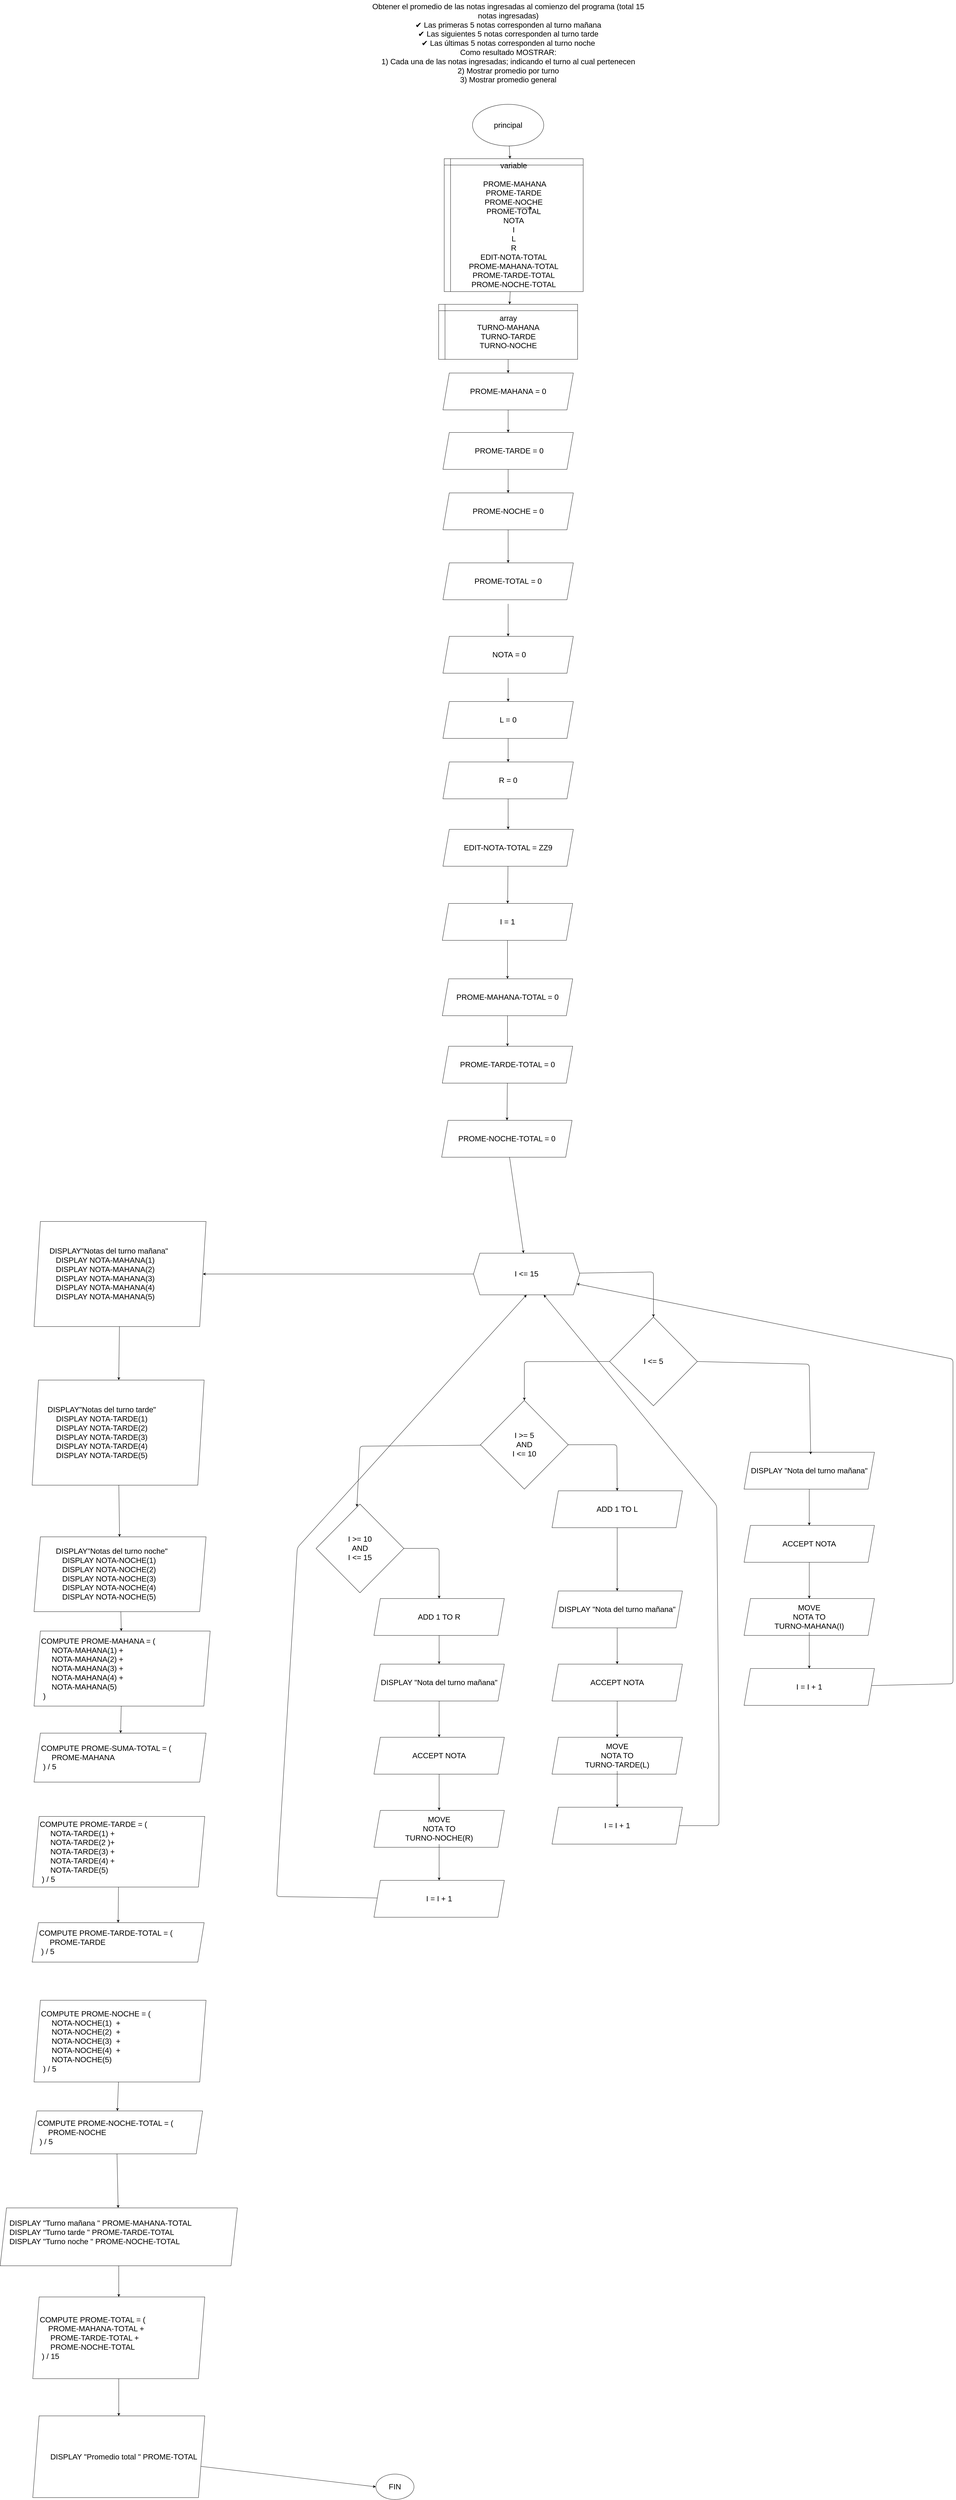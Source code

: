 <mxfile>
    <diagram id="PVPJdrrKTaS7TYn7uk7D" name="Page-1">
        <mxGraphModel dx="4511" dy="1877" grid="0" gridSize="10" guides="1" tooltips="1" connect="1" arrows="1" fold="1" page="0" pageScale="1" pageWidth="827" pageHeight="1169" math="0" shadow="0">
            <root>
                <mxCell id="0"/>
                <mxCell id="1" parent="0"/>
                <object label="&lt;div&gt;&lt;font style=&quot;font-size: 24px;&quot;&gt;Obtener el promedio de las notas ingresadas al comienzo del programa (total 15&lt;/font&gt;&lt;/div&gt;&lt;div&gt;&lt;font style=&quot;font-size: 24px;&quot;&gt;notas ingresadas)&lt;/font&gt;&lt;/div&gt;&lt;div&gt;&lt;font style=&quot;font-size: 24px;&quot;&gt;✔ Las primeras 5 notas corresponden al turno mañana&lt;/font&gt;&lt;/div&gt;&lt;div&gt;&lt;font style=&quot;font-size: 24px;&quot;&gt;✔ Las siguientes 5 notas corresponden al turno tarde&lt;/font&gt;&lt;/div&gt;&lt;div&gt;&lt;font style=&quot;font-size: 24px;&quot;&gt;✔ Las últimas 5 notas corresponden al turno noche&lt;/font&gt;&lt;/div&gt;&lt;div&gt;&lt;font style=&quot;font-size: 24px;&quot;&gt;Como resultado MOSTRAR:&lt;/font&gt;&lt;/div&gt;&lt;div&gt;&lt;font style=&quot;font-size: 24px;&quot;&gt;1) Cada una de las notas ingresadas; indicando el turno al cual pertenecen&lt;/font&gt;&lt;/div&gt;&lt;div&gt;&lt;font style=&quot;font-size: 24px;&quot;&gt;2) Mostrar promedio por turno&lt;/font&gt;&lt;/div&gt;&lt;div&gt;&lt;font style=&quot;font-size: 24px;&quot;&gt;3) Mostrar promedio general&lt;/font&gt;&lt;/div&gt;" id="73">
                    <mxCell style="text;html=1;font-size=50px;align=center;verticalAlign=middle;resizable=0;autosize=1;strokeColor=none;fillColor=none;" vertex="1" parent="1">
                        <mxGeometry x="-485" y="-412" width="926" height="271" as="geometry"/>
                    </mxCell>
                </object>
                <mxCell id="77" style="edgeStyle=none;html=1;fontSize=24;" edge="1" parent="1" source="74" target="76">
                    <mxGeometry relative="1" as="geometry"/>
                </mxCell>
                <mxCell id="74" value="principal" style="ellipse;whiteSpace=wrap;html=1;fontSize=24;" vertex="1" parent="1">
                    <mxGeometry x="-134" y="-84" width="224" height="131" as="geometry"/>
                </mxCell>
                <mxCell id="79" style="edgeStyle=none;html=1;fontSize=24;" edge="1" parent="1" source="76" target="78">
                    <mxGeometry relative="1" as="geometry"/>
                </mxCell>
                <mxCell id="76" value="variable&lt;br&gt;&lt;br&gt;&amp;nbsp;PROME-MAHANA&lt;br&gt;PROME-TARDE&lt;br&gt;PROME-NOCHE&lt;br&gt;PROME-TOTAL&lt;br&gt;NOTA&lt;br&gt;I&lt;br&gt;L&lt;br&gt;R&lt;br&gt;EDIT-NOTA-TOTAL&lt;br&gt;PROME-MAHANA-TOTAL&lt;br&gt;PROME-TARDE-TOTAL&lt;br&gt;PROME-NOCHE-TOTAL" style="shape=internalStorage;whiteSpace=wrap;html=1;backgroundOutline=1;fontSize=24;" vertex="1" parent="1">
                    <mxGeometry x="-223" y="87" width="437" height="418" as="geometry"/>
                </mxCell>
                <mxCell id="81" style="edgeStyle=none;html=1;fontSize=24;" edge="1" parent="1" source="78" target="80">
                    <mxGeometry relative="1" as="geometry"/>
                </mxCell>
                <mxCell id="78" value="array &lt;br&gt;TURNO-MAHANA &lt;br&gt;TURNO-TARDE &lt;br&gt;TURNO-NOCHE" style="shape=internalStorage;whiteSpace=wrap;html=1;backgroundOutline=1;fontSize=24;" vertex="1" parent="1">
                    <mxGeometry x="-240.5" y="545" width="437" height="173" as="geometry"/>
                </mxCell>
                <mxCell id="83" style="edgeStyle=none;html=1;fontSize=24;" edge="1" parent="1" source="80" target="82">
                    <mxGeometry relative="1" as="geometry"/>
                </mxCell>
                <mxCell id="80" value="PROME-MAHANA&amp;nbsp;= 0" style="shape=parallelogram;perimeter=parallelogramPerimeter;whiteSpace=wrap;html=1;fixedSize=1;fontSize=24;" vertex="1" parent="1">
                    <mxGeometry x="-227" y="761" width="410" height="116" as="geometry"/>
                </mxCell>
                <mxCell id="82" value="&amp;nbsp;PROME-TARDE&amp;nbsp;= 0" style="shape=parallelogram;perimeter=parallelogramPerimeter;whiteSpace=wrap;html=1;fixedSize=1;fontSize=24;" vertex="1" parent="1">
                    <mxGeometry x="-227" y="948" width="410" height="116" as="geometry"/>
                </mxCell>
                <mxCell id="87" style="edgeStyle=none;html=1;fontSize=24;" edge="1" parent="1" target="89">
                    <mxGeometry relative="1" as="geometry">
                        <mxPoint x="-22" y="1064" as="sourcePoint"/>
                    </mxGeometry>
                </mxCell>
                <mxCell id="88" style="edgeStyle=none;html=1;fontSize=24;" edge="1" parent="1" source="89" target="90">
                    <mxGeometry relative="1" as="geometry"/>
                </mxCell>
                <mxCell id="89" value="PROME-NOCHE&amp;nbsp;= 0" style="shape=parallelogram;perimeter=parallelogramPerimeter;whiteSpace=wrap;html=1;fixedSize=1;fontSize=24;" vertex="1" parent="1">
                    <mxGeometry x="-227" y="1138" width="410" height="116" as="geometry"/>
                </mxCell>
                <mxCell id="90" value="PROME-TOTAL&amp;nbsp;= 0" style="shape=parallelogram;perimeter=parallelogramPerimeter;whiteSpace=wrap;html=1;fixedSize=1;fontSize=24;" vertex="1" parent="1">
                    <mxGeometry x="-227" y="1358" width="410" height="116" as="geometry"/>
                </mxCell>
                <mxCell id="91" style="edgeStyle=none;html=1;fontSize=24;" edge="1" parent="1" target="92">
                    <mxGeometry relative="1" as="geometry">
                        <mxPoint x="-22" y="1487" as="sourcePoint"/>
                    </mxGeometry>
                </mxCell>
                <mxCell id="92" value="&amp;nbsp;NOTA&amp;nbsp;= 0" style="shape=parallelogram;perimeter=parallelogramPerimeter;whiteSpace=wrap;html=1;fixedSize=1;fontSize=24;" vertex="1" parent="1">
                    <mxGeometry x="-227" y="1589" width="410" height="116" as="geometry"/>
                </mxCell>
                <mxCell id="93" style="edgeStyle=none;html=1;fontSize=24;" edge="1" parent="1" target="95">
                    <mxGeometry relative="1" as="geometry">
                        <mxPoint x="-22" y="1720" as="sourcePoint"/>
                    </mxGeometry>
                </mxCell>
                <mxCell id="95" value="L = 0" style="shape=parallelogram;perimeter=parallelogramPerimeter;whiteSpace=wrap;html=1;fixedSize=1;fontSize=24;" vertex="1" parent="1">
                    <mxGeometry x="-227" y="1794" width="410" height="116" as="geometry"/>
                </mxCell>
                <mxCell id="97" style="edgeStyle=none;html=1;fontSize=24;" edge="1" parent="1" target="98">
                    <mxGeometry relative="1" as="geometry">
                        <mxPoint x="-22" y="1910" as="sourcePoint"/>
                    </mxGeometry>
                </mxCell>
                <mxCell id="233" style="edgeStyle=none;shape=connector;rounded=1;html=1;labelBackgroundColor=default;strokeColor=default;fontFamily=Helvetica;fontSize=24;fontColor=default;endArrow=classic;" edge="1" parent="1" source="98" target="197">
                    <mxGeometry relative="1" as="geometry"/>
                </mxCell>
                <mxCell id="98" value="R = 0" style="shape=parallelogram;perimeter=parallelogramPerimeter;whiteSpace=wrap;html=1;fixedSize=1;fontSize=24;" vertex="1" parent="1">
                    <mxGeometry x="-227" y="1984" width="410" height="116" as="geometry"/>
                </mxCell>
                <mxCell id="142" style="edgeStyle=none;html=1;entryX=0.5;entryY=0;entryDx=0;entryDy=0;fontSize=24;" edge="1" parent="1" source="99" target="141">
                    <mxGeometry relative="1" as="geometry">
                        <Array as="points">
                            <mxPoint x="435" y="3587.75"/>
                        </Array>
                    </mxGeometry>
                </mxCell>
                <mxCell id="168" style="edgeStyle=none;shape=connector;rounded=1;html=1;entryX=1;entryY=0.5;entryDx=0;entryDy=0;labelBackgroundColor=default;strokeColor=default;fontFamily=Helvetica;fontSize=24;fontColor=default;endArrow=classic;" edge="1" parent="1" source="99" target="167">
                    <mxGeometry relative="1" as="geometry"/>
                </mxCell>
                <mxCell id="99" value="I &amp;lt;= 15" style="shape=hexagon;perimeter=hexagonPerimeter2;whiteSpace=wrap;html=1;fixedSize=1;fontSize=24;" vertex="1" parent="1">
                    <mxGeometry x="-131" y="3528.75" width="334" height="131" as="geometry"/>
                </mxCell>
                <mxCell id="106" style="edgeStyle=none;html=1;fontSize=24;" edge="1" parent="1" source="103" target="105">
                    <mxGeometry relative="1" as="geometry"/>
                </mxCell>
                <mxCell id="103" value="DISPLAY &quot;Nota del turno mañana&quot;" style="shape=parallelogram;perimeter=parallelogramPerimeter;whiteSpace=wrap;html=1;fixedSize=1;fontSize=24;" vertex="1" parent="1">
                    <mxGeometry x="720" y="4154.75" width="410" height="116" as="geometry"/>
                </mxCell>
                <mxCell id="108" style="edgeStyle=none;html=1;fontSize=24;" edge="1" parent="1" source="105" target="107">
                    <mxGeometry relative="1" as="geometry"/>
                </mxCell>
                <mxCell id="105" value="ACCEPT NOTA" style="shape=parallelogram;perimeter=parallelogramPerimeter;whiteSpace=wrap;html=1;fixedSize=1;fontSize=24;" vertex="1" parent="1">
                    <mxGeometry x="720" y="4384.75" width="410" height="116" as="geometry"/>
                </mxCell>
                <mxCell id="107" value="MOVE &lt;br&gt;NOTA TO &lt;br&gt;TURNO-MAHANA(I)" style="shape=parallelogram;perimeter=parallelogramPerimeter;whiteSpace=wrap;html=1;fixedSize=1;fontSize=24;" vertex="1" parent="1">
                    <mxGeometry x="720" y="4614.75" width="410" height="116" as="geometry"/>
                </mxCell>
                <mxCell id="115" style="edgeStyle=none;html=1;fontSize=24;" edge="1" parent="1" target="117">
                    <mxGeometry relative="1" as="geometry">
                        <mxPoint x="925" y="4720.75" as="sourcePoint"/>
                    </mxGeometry>
                </mxCell>
                <mxCell id="156" style="edgeStyle=none;shape=connector;rounded=1;html=1;entryX=1;entryY=0.75;entryDx=0;entryDy=0;labelBackgroundColor=default;strokeColor=default;fontFamily=Helvetica;fontSize=24;fontColor=default;endArrow=classic;" edge="1" parent="1" source="117" target="99">
                    <mxGeometry relative="1" as="geometry">
                        <Array as="points">
                            <mxPoint x="1377" y="4882.75"/>
                            <mxPoint x="1377" y="3861.75"/>
                        </Array>
                    </mxGeometry>
                </mxCell>
                <mxCell id="117" value="I = I + 1" style="shape=parallelogram;perimeter=parallelogramPerimeter;whiteSpace=wrap;html=1;fixedSize=1;fontSize=24;" vertex="1" parent="1">
                    <mxGeometry x="720" y="4834.75" width="410" height="116" as="geometry"/>
                </mxCell>
                <mxCell id="143" style="edgeStyle=none;html=1;entryX=0.511;entryY=0.085;entryDx=0;entryDy=0;entryPerimeter=0;fontSize=24;" edge="1" parent="1">
                    <mxGeometry relative="1" as="geometry">
                        <mxPoint x="569.869" y="3869.415" as="sourcePoint"/>
                        <mxPoint x="929.51" y="4161.61" as="targetPoint"/>
                        <Array as="points">
                            <mxPoint x="925" y="3877.75"/>
                        </Array>
                    </mxGeometry>
                </mxCell>
                <mxCell id="145" style="edgeStyle=none;html=1;entryX=0.5;entryY=0;entryDx=0;entryDy=0;fontSize=24;" edge="1" parent="1" source="141" target="144">
                    <mxGeometry relative="1" as="geometry">
                        <Array as="points">
                            <mxPoint x="29" y="3869.75"/>
                        </Array>
                    </mxGeometry>
                </mxCell>
                <mxCell id="141" value="I &amp;lt;= 5" style="rhombus;whiteSpace=wrap;html=1;fontSize=24;" vertex="1" parent="1">
                    <mxGeometry x="297" y="3729.75" width="276" height="279" as="geometry"/>
                </mxCell>
                <mxCell id="147" style="edgeStyle=none;shape=connector;rounded=1;html=1;entryX=0.465;entryY=0.03;entryDx=0;entryDy=0;entryPerimeter=0;labelBackgroundColor=default;strokeColor=default;fontFamily=Helvetica;fontSize=24;fontColor=default;endArrow=classic;" edge="1" parent="1" source="144" target="146">
                    <mxGeometry relative="1" as="geometry">
                        <Array as="points">
                            <mxPoint x="-488" y="4135.75"/>
                        </Array>
                    </mxGeometry>
                </mxCell>
                <mxCell id="200" style="edgeStyle=none;shape=connector;rounded=1;html=1;entryX=0.5;entryY=0;entryDx=0;entryDy=0;labelBackgroundColor=default;strokeColor=default;fontFamily=Helvetica;fontSize=24;fontColor=default;endArrow=classic;" edge="1" parent="1" source="144" target="199">
                    <mxGeometry relative="1" as="geometry">
                        <Array as="points">
                            <mxPoint x="320" y="4131"/>
                        </Array>
                    </mxGeometry>
                </mxCell>
                <mxCell id="144" value="I &amp;gt;= 5 &lt;br&gt;AND &lt;br&gt;I &amp;lt;= 10" style="rhombus;whiteSpace=wrap;html=1;fontSize=24;" vertex="1" parent="1">
                    <mxGeometry x="-109" y="3991.75" width="276" height="279" as="geometry"/>
                </mxCell>
                <mxCell id="204" style="edgeStyle=none;shape=connector;rounded=1;html=1;labelBackgroundColor=default;strokeColor=default;fontFamily=Helvetica;fontSize=24;fontColor=default;endArrow=classic;" edge="1" parent="1" source="146" target="202">
                    <mxGeometry relative="1" as="geometry">
                        <Array as="points">
                            <mxPoint x="-239" y="4457"/>
                        </Array>
                    </mxGeometry>
                </mxCell>
                <mxCell id="146" value="I &amp;gt;= 10&lt;br&gt;AND &lt;br&gt;I &amp;lt;= 15" style="rhombus;whiteSpace=wrap;html=1;fontSize=24;" vertex="1" parent="1">
                    <mxGeometry x="-626" y="4317.75" width="276" height="279" as="geometry"/>
                </mxCell>
                <mxCell id="148" style="edgeStyle=none;html=1;fontSize=24;" edge="1" parent="1" source="149" target="151">
                    <mxGeometry relative="1" as="geometry"/>
                </mxCell>
                <mxCell id="149" value="DISPLAY &quot;Nota del turno mañana&quot;" style="shape=parallelogram;perimeter=parallelogramPerimeter;whiteSpace=wrap;html=1;fixedSize=1;fontSize=24;" vertex="1" parent="1">
                    <mxGeometry x="116" y="4591" width="410" height="116" as="geometry"/>
                </mxCell>
                <mxCell id="150" style="edgeStyle=none;html=1;fontSize=24;" edge="1" parent="1" source="151" target="152">
                    <mxGeometry relative="1" as="geometry"/>
                </mxCell>
                <mxCell id="151" value="ACCEPT NOTA" style="shape=parallelogram;perimeter=parallelogramPerimeter;whiteSpace=wrap;html=1;fixedSize=1;fontSize=24;" vertex="1" parent="1">
                    <mxGeometry x="116" y="4821" width="410" height="116" as="geometry"/>
                </mxCell>
                <mxCell id="152" value="MOVE &lt;br&gt;NOTA TO &lt;br&gt;TURNO-TARDE(L)" style="shape=parallelogram;perimeter=parallelogramPerimeter;whiteSpace=wrap;html=1;fixedSize=1;fontSize=24;" vertex="1" parent="1">
                    <mxGeometry x="116" y="5051" width="410" height="116" as="geometry"/>
                </mxCell>
                <mxCell id="153" style="edgeStyle=none;html=1;fontSize=24;" edge="1" parent="1" target="154">
                    <mxGeometry relative="1" as="geometry">
                        <mxPoint x="321" y="5157" as="sourcePoint"/>
                    </mxGeometry>
                </mxCell>
                <mxCell id="157" style="edgeStyle=none;shape=connector;rounded=1;html=1;labelBackgroundColor=default;strokeColor=default;fontFamily=Helvetica;fontSize=24;fontColor=default;endArrow=classic;" edge="1" parent="1" source="154" target="99">
                    <mxGeometry relative="1" as="geometry">
                        <Array as="points">
                            <mxPoint x="641" y="5329"/>
                            <mxPoint x="641" y="5083.75"/>
                            <mxPoint x="634" y="4321.75"/>
                        </Array>
                    </mxGeometry>
                </mxCell>
                <mxCell id="154" value="I = I + 1" style="shape=parallelogram;perimeter=parallelogramPerimeter;whiteSpace=wrap;html=1;fixedSize=1;fontSize=24;" vertex="1" parent="1">
                    <mxGeometry x="116" y="5271" width="410" height="116" as="geometry"/>
                </mxCell>
                <mxCell id="158" style="edgeStyle=none;html=1;fontSize=24;" edge="1" parent="1" source="159" target="161">
                    <mxGeometry relative="1" as="geometry"/>
                </mxCell>
                <mxCell id="159" value="DISPLAY &quot;Nota del turno mañana&quot;" style="shape=parallelogram;perimeter=parallelogramPerimeter;whiteSpace=wrap;html=1;fixedSize=1;fontSize=24;" vertex="1" parent="1">
                    <mxGeometry x="-444" y="4821" width="410" height="116" as="geometry"/>
                </mxCell>
                <mxCell id="160" style="edgeStyle=none;html=1;fontSize=24;" edge="1" parent="1" source="161" target="162">
                    <mxGeometry relative="1" as="geometry"/>
                </mxCell>
                <mxCell id="161" value="ACCEPT NOTA" style="shape=parallelogram;perimeter=parallelogramPerimeter;whiteSpace=wrap;html=1;fixedSize=1;fontSize=24;" vertex="1" parent="1">
                    <mxGeometry x="-444" y="5051" width="410" height="116" as="geometry"/>
                </mxCell>
                <mxCell id="162" value="MOVE &lt;br&gt;NOTA TO &lt;br&gt;TURNO-NOCHE(R)" style="shape=parallelogram;perimeter=parallelogramPerimeter;whiteSpace=wrap;html=1;fixedSize=1;fontSize=24;" vertex="1" parent="1">
                    <mxGeometry x="-444" y="5281" width="410" height="116" as="geometry"/>
                </mxCell>
                <mxCell id="163" style="edgeStyle=none;html=1;fontSize=24;" edge="1" parent="1" target="164">
                    <mxGeometry relative="1" as="geometry">
                        <mxPoint x="-239" y="5387" as="sourcePoint"/>
                    </mxGeometry>
                </mxCell>
                <mxCell id="166" style="edgeStyle=none;shape=connector;rounded=1;html=1;entryX=0.5;entryY=1;entryDx=0;entryDy=0;labelBackgroundColor=default;strokeColor=default;fontFamily=Helvetica;fontSize=24;fontColor=default;endArrow=classic;" edge="1" parent="1" source="164" target="99">
                    <mxGeometry relative="1" as="geometry">
                        <Array as="points">
                            <mxPoint x="-750" y="5552"/>
                            <mxPoint x="-742" y="5395.75"/>
                            <mxPoint x="-685" y="4454.75"/>
                        </Array>
                    </mxGeometry>
                </mxCell>
                <mxCell id="164" value="I = I + 1" style="shape=parallelogram;perimeter=parallelogramPerimeter;whiteSpace=wrap;html=1;fixedSize=1;fontSize=24;" vertex="1" parent="1">
                    <mxGeometry x="-444" y="5501" width="410" height="116" as="geometry"/>
                </mxCell>
                <mxCell id="171" style="edgeStyle=none;shape=connector;rounded=1;html=1;labelBackgroundColor=default;strokeColor=default;fontFamily=Helvetica;fontSize=24;fontColor=default;endArrow=classic;" edge="1" parent="1" source="167" target="170">
                    <mxGeometry relative="1" as="geometry"/>
                </mxCell>
                <mxCell id="167" value="&lt;div style=&quot;&quot;&gt;&lt;span style=&quot;background-color: initial;&quot;&gt;&amp;nbsp; &amp;nbsp; &amp;nbsp; &amp;nbsp;DISPLAY&quot;Notas del turno mañana&quot;&lt;/span&gt;&lt;/div&gt;&lt;div style=&quot;&quot;&gt;&lt;span style=&quot;background-color: initial;&quot;&gt;&amp;nbsp; &amp;nbsp; &amp;nbsp; &amp;nbsp; &amp;nbsp; DISPLAY NOTA-MAHANA(1)&lt;/span&gt;&lt;/div&gt;&lt;div style=&quot;&quot;&gt;&lt;span style=&quot;background-color: initial;&quot;&gt;&amp;nbsp; &amp;nbsp; &amp;nbsp; &amp;nbsp; &amp;nbsp; DISPLAY NOTA-MAHANA(2)&lt;/span&gt;&lt;/div&gt;&lt;div style=&quot;&quot;&gt;&lt;span style=&quot;background-color: initial;&quot;&gt;&amp;nbsp; &amp;nbsp; &amp;nbsp; &amp;nbsp; &amp;nbsp; DISPLAY NOTA-MAHANA(3)&lt;/span&gt;&lt;/div&gt;&amp;nbsp; &amp;nbsp; &amp;nbsp; &amp;nbsp; &amp;nbsp; DISPLAY NOTA-MAHANA(4)&lt;br&gt;&amp;nbsp; &amp;nbsp; &amp;nbsp; &amp;nbsp; &amp;nbsp; DISPLAY NOTA-MAHANA(5)" style="shape=parallelogram;perimeter=parallelogramPerimeter;whiteSpace=wrap;html=1;fixedSize=1;fontSize=24;align=left;" vertex="1" parent="1">
                    <mxGeometry x="-1513" y="3429" width="541" height="330.5" as="geometry"/>
                </mxCell>
                <mxCell id="173" style="edgeStyle=none;shape=connector;rounded=1;html=1;labelBackgroundColor=default;strokeColor=default;fontFamily=Helvetica;fontSize=24;fontColor=default;endArrow=classic;" edge="1" parent="1" source="170" target="172">
                    <mxGeometry relative="1" as="geometry"/>
                </mxCell>
                <mxCell id="170" value="&lt;div style=&quot;&quot;&gt;&lt;span style=&quot;background-color: initial;&quot;&gt;&amp;nbsp; &amp;nbsp; &amp;nbsp; &amp;nbsp;DISPLAY&quot;Notas del turno tarde&quot;&lt;/span&gt;&lt;/div&gt;&lt;div style=&quot;&quot;&gt;&lt;span style=&quot;background-color: initial;&quot;&gt;&amp;nbsp; &amp;nbsp; &amp;nbsp; &amp;nbsp; &amp;nbsp; &amp;nbsp;DISPLAY NOTA-TARDE(1)&lt;/span&gt;&lt;/div&gt;&lt;div style=&quot;&quot;&gt;&lt;span style=&quot;background-color: initial;&quot;&gt;&amp;nbsp; &amp;nbsp; &amp;nbsp; &amp;nbsp; &amp;nbsp; &amp;nbsp;DISPLAY NOTA-TARDE(2)&lt;/span&gt;&lt;/div&gt;&lt;div style=&quot;&quot;&gt;&lt;span style=&quot;background-color: initial;&quot;&gt;&amp;nbsp; &amp;nbsp; &amp;nbsp; &amp;nbsp; &amp;nbsp; &amp;nbsp;DISPLAY NOTA-&lt;/span&gt;TARDE&lt;span style=&quot;background-color: initial;&quot;&gt;(3)&lt;/span&gt;&lt;/div&gt;&amp;nbsp; &amp;nbsp; &amp;nbsp; &amp;nbsp; &amp;nbsp; &amp;nbsp;DISPLAY NOTA-TARDE(4)&lt;br&gt;&amp;nbsp; &amp;nbsp; &amp;nbsp; &amp;nbsp; &amp;nbsp; &amp;nbsp;DISPLAY NOTA-TARDE(5)" style="shape=parallelogram;perimeter=parallelogramPerimeter;whiteSpace=wrap;html=1;fixedSize=1;fontSize=24;align=left;" vertex="1" parent="1">
                    <mxGeometry x="-1519" y="3927.75" width="541" height="330.5" as="geometry"/>
                </mxCell>
                <mxCell id="176" style="edgeStyle=none;shape=connector;rounded=1;html=1;labelBackgroundColor=default;strokeColor=default;fontFamily=Helvetica;fontSize=24;fontColor=default;endArrow=classic;" edge="1" parent="1" source="172" target="205">
                    <mxGeometry relative="1" as="geometry">
                        <mxPoint x="-1242.5" y="4887.75" as="targetPoint"/>
                    </mxGeometry>
                </mxCell>
                <mxCell id="172" value="&lt;div style=&quot;&quot;&gt;&lt;span style=&quot;background-color: initial;&quot;&gt;&amp;nbsp; &amp;nbsp; &amp;nbsp; &amp;nbsp; &amp;nbsp; DISPLAY&quot;Notas del turno noche&quot;&lt;/span&gt;&lt;/div&gt;&lt;div style=&quot;&quot;&gt;&lt;span style=&quot;background-color: initial;&quot;&gt;&amp;nbsp; &amp;nbsp; &amp;nbsp; &amp;nbsp; &amp;nbsp; &amp;nbsp; &amp;nbsp;DISPLAY NOTA-NOCHE(1)&lt;/span&gt;&lt;/div&gt;&lt;div style=&quot;&quot;&gt;&lt;span style=&quot;background-color: initial;&quot;&gt;&amp;nbsp; &amp;nbsp; &amp;nbsp; &amp;nbsp; &amp;nbsp; &amp;nbsp; &amp;nbsp;DISPLAY NOTA-&lt;/span&gt;NOCHE&lt;span style=&quot;background-color: initial;&quot;&gt;(2)&lt;/span&gt;&lt;/div&gt;&lt;div style=&quot;&quot;&gt;&lt;span style=&quot;background-color: initial;&quot;&gt;&amp;nbsp; &amp;nbsp; &amp;nbsp; &amp;nbsp; &amp;nbsp; &amp;nbsp; &amp;nbsp;DISPLAY NOTA-&lt;/span&gt;NOCHE&lt;span style=&quot;background-color: initial;&quot;&gt;(3)&lt;/span&gt;&lt;/div&gt;&amp;nbsp; &amp;nbsp; &amp;nbsp; &amp;nbsp; &amp;nbsp; &amp;nbsp; &amp;nbsp;DISPLAY NOTA-NOCHE(4)&lt;br&gt;&amp;nbsp; &amp;nbsp; &amp;nbsp; &amp;nbsp; &amp;nbsp; &amp;nbsp; &amp;nbsp;DISPLAY NOTA-NOCHE(5)" style="shape=parallelogram;perimeter=parallelogramPerimeter;whiteSpace=wrap;html=1;fixedSize=1;fontSize=24;align=left;" vertex="1" parent="1">
                    <mxGeometry x="-1513" y="4420.75" width="541" height="235.25" as="geometry"/>
                </mxCell>
                <mxCell id="196" value="" style="edgeStyle=none;shape=connector;rounded=1;html=1;labelBackgroundColor=default;strokeColor=default;fontFamily=Helvetica;fontSize=24;fontColor=default;endArrow=classic;" edge="1" parent="1">
                    <mxGeometry relative="1" as="geometry">
                        <mxPoint x="-27" y="241.5" as="sourcePoint"/>
                        <mxPoint x="53" y="241.5" as="targetPoint"/>
                    </mxGeometry>
                </mxCell>
                <mxCell id="232" style="edgeStyle=none;shape=connector;rounded=1;html=1;labelBackgroundColor=default;strokeColor=default;fontFamily=Helvetica;fontSize=24;fontColor=default;endArrow=classic;" edge="1" parent="1" source="197" target="218">
                    <mxGeometry relative="1" as="geometry"/>
                </mxCell>
                <mxCell id="197" value="EDIT-NOTA-TOTAL = ZZ9" style="shape=parallelogram;perimeter=parallelogramPerimeter;whiteSpace=wrap;html=1;fixedSize=1;fontSize=24;" vertex="1" parent="1">
                    <mxGeometry x="-227" y="2196" width="410" height="116" as="geometry"/>
                </mxCell>
                <mxCell id="201" style="edgeStyle=none;shape=connector;rounded=1;html=1;labelBackgroundColor=default;strokeColor=default;fontFamily=Helvetica;fontSize=24;fontColor=default;endArrow=classic;" edge="1" parent="1" source="199" target="149">
                    <mxGeometry relative="1" as="geometry"/>
                </mxCell>
                <mxCell id="199" value="ADD 1 TO L" style="shape=parallelogram;perimeter=parallelogramPerimeter;whiteSpace=wrap;html=1;fixedSize=1;fontSize=24;" vertex="1" parent="1">
                    <mxGeometry x="116" y="4276" width="410" height="116" as="geometry"/>
                </mxCell>
                <mxCell id="203" style="edgeStyle=none;shape=connector;rounded=1;html=1;labelBackgroundColor=default;strokeColor=default;fontFamily=Helvetica;fontSize=24;fontColor=default;endArrow=classic;" edge="1" parent="1" source="202" target="159">
                    <mxGeometry relative="1" as="geometry"/>
                </mxCell>
                <mxCell id="202" value="ADD 1 TO R" style="shape=parallelogram;perimeter=parallelogramPerimeter;whiteSpace=wrap;html=1;fixedSize=1;fontSize=24;" vertex="1" parent="1">
                    <mxGeometry x="-444" y="4614.75" width="410" height="116" as="geometry"/>
                </mxCell>
                <mxCell id="235" style="edgeStyle=none;shape=connector;rounded=1;html=1;labelBackgroundColor=default;strokeColor=default;fontFamily=Helvetica;fontSize=24;fontColor=default;endArrow=classic;" edge="1" parent="1" source="205" target="234">
                    <mxGeometry relative="1" as="geometry"/>
                </mxCell>
                <mxCell id="205" value="&amp;nbsp; &amp;nbsp;COMPUTE PROME-MAHANA = (&lt;br&gt;&amp;nbsp; &amp;nbsp; &amp;nbsp; &amp;nbsp; NOTA-MAHANA(1) +&lt;br&gt;&amp;nbsp; &amp;nbsp; &amp;nbsp; &amp;nbsp; NOTA-MAHANA(2) +&lt;br&gt;&amp;nbsp; &amp;nbsp; &amp;nbsp; &amp;nbsp; NOTA-MAHANA(3) +&lt;br&gt;&lt;span style=&quot;&quot;&gt;&#9;&lt;/span&gt;&lt;span style=&quot;white-space: pre;&quot;&gt;&#9;&lt;/span&gt;NOTA-MAHANA(4) +&lt;br&gt;&lt;span style=&quot;white-space: pre;&quot;&gt;&#9;&lt;/span&gt;NOTA-MAHANA(5)&lt;br&gt;&amp;nbsp; &amp;nbsp; )&lt;div style=&quot;&quot;&gt;&lt;/div&gt;" style="shape=parallelogram;perimeter=parallelogramPerimeter;whiteSpace=wrap;html=1;fixedSize=1;fontSize=24;align=left;" vertex="1" parent="1">
                    <mxGeometry x="-1513" y="4717" width="554" height="236" as="geometry"/>
                </mxCell>
                <mxCell id="240" style="edgeStyle=none;shape=connector;rounded=1;html=1;entryX=0.5;entryY=0;entryDx=0;entryDy=0;labelBackgroundColor=default;strokeColor=default;fontFamily=Helvetica;fontSize=24;fontColor=default;endArrow=classic;" edge="1" parent="1" source="207" target="239">
                    <mxGeometry relative="1" as="geometry"/>
                </mxCell>
                <mxCell id="207" value="&amp;nbsp; &amp;nbsp;COMPUTE PROME-TARDE = (&lt;br&gt;&amp;nbsp; &amp;nbsp; &amp;nbsp; &amp;nbsp; NOTA-TARDE(1) +&lt;br&gt;&amp;nbsp; &amp;nbsp; &amp;nbsp; &amp;nbsp; NOTA-TARDE(2 )+&amp;nbsp;&lt;br&gt;&amp;nbsp; &amp;nbsp; &amp;nbsp; &amp;nbsp; NOTA-TARDE(3) +&amp;nbsp;&lt;br&gt;&lt;span style=&quot;&quot;&gt;&#9;&lt;/span&gt;&lt;span style=&quot;&quot;&gt;&#9;&lt;/span&gt;&lt;span style=&quot;white-space: pre;&quot;&gt;&#9;&lt;/span&gt;NOTA-TARDE(4) +&lt;br&gt;&lt;span style=&quot;&quot;&gt;&#9;&lt;/span&gt;&lt;span style=&quot;white-space: pre;&quot;&gt;&#9;&lt;/span&gt;NOTA-TARDE(5)&lt;br&gt;&amp;nbsp; &amp;nbsp; ) / 5&lt;div style=&quot;&quot;&gt;&lt;/div&gt;" style="shape=parallelogram;perimeter=parallelogramPerimeter;whiteSpace=wrap;html=1;fixedSize=1;fontSize=24;align=left;" vertex="1" parent="1">
                    <mxGeometry x="-1517" y="5300" width="541" height="222" as="geometry"/>
                </mxCell>
                <mxCell id="244" style="edgeStyle=none;shape=connector;rounded=1;html=1;labelBackgroundColor=default;strokeColor=default;fontFamily=Helvetica;fontSize=24;fontColor=default;endArrow=classic;" edge="1" parent="1" source="208" target="242">
                    <mxGeometry relative="1" as="geometry"/>
                </mxCell>
                <mxCell id="208" value="&amp;nbsp; &amp;nbsp;COMPUTE PROME-NOCHE = (&lt;br&gt;&amp;nbsp; &amp;nbsp; &amp;nbsp; &amp;nbsp; NOTA-NOCHE(1)&amp;nbsp; +&lt;br&gt;&amp;nbsp; &amp;nbsp; &amp;nbsp; &amp;nbsp; NOTA-NOCHE(2)&amp;nbsp; +&lt;br&gt;&amp;nbsp; &amp;nbsp; &amp;nbsp; &amp;nbsp; NOTA-NOCHE(3)&amp;nbsp; +&lt;br&gt;&lt;span style=&quot;&quot;&gt;&#9;&lt;/span&gt;&lt;span style=&quot;&quot;&gt;&#9;&lt;/span&gt;&lt;span style=&quot;white-space: pre;&quot;&gt;&#9;&lt;/span&gt;NOTA-NOCHE(4)&amp;nbsp; +&lt;br&gt;&lt;span style=&quot;&quot;&gt;&#9;&lt;/span&gt;&lt;span style=&quot;white-space: pre;&quot;&gt;&#9;&lt;/span&gt;NOTA-NOCHE(5)&lt;br&gt;&amp;nbsp; &amp;nbsp; ) / 5&lt;div style=&quot;&quot;&gt;&lt;/div&gt;" style="shape=parallelogram;perimeter=parallelogramPerimeter;whiteSpace=wrap;html=1;fixedSize=1;fontSize=24;align=left;" vertex="1" parent="1">
                    <mxGeometry x="-1513" y="5878" width="541" height="257" as="geometry"/>
                </mxCell>
                <mxCell id="246" style="edgeStyle=none;shape=connector;rounded=1;html=1;labelBackgroundColor=default;strokeColor=default;fontFamily=Helvetica;fontSize=24;fontColor=default;endArrow=classic;" edge="1" parent="1" source="211" target="213">
                    <mxGeometry relative="1" as="geometry"/>
                </mxCell>
                <mxCell id="211" value="&amp;nbsp; &amp;nbsp; DISPLAY &quot;Turno mañana &quot; PROME-MAHANA-TOTAL&lt;br&gt;&amp;nbsp; &amp;nbsp; DISPLAY &quot;Turno tarde &quot; PROME-TARDE-TOTAL&lt;br&gt;&amp;nbsp; &amp;nbsp; DISPLAY &quot;Turno noche &quot; PROME-NOCHE-TOTAL&lt;br&gt;&lt;span style=&quot;color: rgba(0, 0, 0, 0); font-family: monospace; font-size: 0px;&quot;&gt;%3CmxGraphModel%3E%3Croot%3E%3CmxCell%20id%3D%220%22%2F%3E%3CmxCell%20id%3D%221%22%20parent%3D%220%22%2F%3E%3CmxCell%20id%3D%222%22%20value%3D%22%26amp%3Bnbsp%3B%20%26amp%3Bnbsp%3BCOMPUTE%20PROME-NOCHE%20%3D%20(%26lt%3Bbr%26gt%3B%26amp%3Bnbsp%3B%20%26amp%3Bnbsp%3B%20%26amp%3Bnbsp%3B%20%26amp%3Bnbsp%3B%20NOTA-NOCHE(1)%26lt%3Bbr%26gt%3B%26amp%3Bnbsp%3B%20%26amp%3Bnbsp%3B%20%26amp%3Bnbsp%3B%20%26amp%3Bnbsp%3B%20NOTA-NOCHE(2)%26lt%3Bbr%26gt%3B%26amp%3Bnbsp%3B%20%26amp%3Bnbsp%3B%20%26amp%3Bnbsp%3B%20%26amp%3Bnbsp%3B%20NOTA-NOCHE(3)%26lt%3Bbr%26gt%3B%26lt%3Bspan%20style%3D%26quot%3B%26quot%3B%26gt%3B%26%239%3B%26lt%3B%2Fspan%26gt%3B%26lt%3Bspan%20style%3D%26quot%3B%26quot%3B%26gt%3B%26%239%3B%26lt%3B%2Fspan%26gt%3B%26lt%3Bspan%20style%3D%26quot%3Bwhite-space%3A%20pre%3B%26quot%3B%26gt%3B%26%239%3B%26lt%3B%2Fspan%26gt%3BNOTA-NOCHE4)%26lt%3Bbr%26gt%3B%26lt%3Bspan%20style%3D%26quot%3B%26quot%3B%26gt%3B%26%239%3B%26lt%3B%2Fspan%26gt%3B%26lt%3Bspan%20style%3D%26quot%3Bwhite-space%3A%20pre%3B%26quot%3B%26gt%3B%26%239%3B%26lt%3B%2Fspan%26gt%3BNOTA-NOCHE(5)%26lt%3Bbr%26gt%3B%26amp%3Bnbsp%3B%20%26amp%3Bnbsp%3B%20)%20%2F%205%26lt%3Bdiv%20style%3D%26quot%3B%26quot%3B%26gt%3B%26lt%3B%2Fdiv%26gt%3B%22%20style%3D%22shape%3Dparallelogram%3Bperimeter%3DparallelogramPerimeter%3BwhiteSpace%3Dwrap%3Bhtml%3D1%3BfixedSize%3D1%3BfontSize%3D24%3Balign%3Dleft%3B%22%20vertex%3D%221%22%20parent%3D%221%22%3E%3CmxGeometry%20x%3D%22-1535%22%20y%3D%225295%22%20width%3D%22541%22%20height%3D%22330.5%22%20as%3D%22geometry%22%2F%3E%3C%2FmxCell%3E%3C%2Froot%3E%3C%2FmxGraphModel%3E&lt;/span&gt;&lt;span style=&quot;color: rgba(0, 0, 0, 0); font-family: monospace; font-size: 0px;&quot;&gt;%3CmxGraphModel%3E%3Croot%3E%3CmxCell%20id%3D%220%22%2F%3E%3CmxCell%20id%3D%221%22%20parent%3D%220%22%2F%3E%3CmxCell%20id%3D%222%22%20value%3D%22%26amp%3Bnbsp%3B%20%26amp%3Bnbsp%3BCOMPUTE%20PROME-NOCHE%20%3D%20(%26lt%3Bbr%26gt%3B%26amp%3Bnbsp%3B%20%26amp%3Bnbsp%3B%20%26amp%3Bnbsp%3B%20%26amp%3Bnbsp%3B%20NOTA-NOCHE(1)%26lt%3Bbr%26gt%3B%26amp%3Bnbsp%3B%20%26amp%3Bnbsp%3B%20%26amp%3Bnbsp%3B%20%26amp%3Bnbsp%3B%20NOTA-NOCHE(2)%26lt%3Bbr%26gt%3B%26amp%3Bnbsp%3B%20%26amp%3Bnbsp%3B%20%26amp%3Bnbsp%3B%20%26amp%3Bnbsp%3B%20NOTA-NOCHE(3)%26lt%3Bbr%26gt%3B%26lt%3Bspan%20style%3D%26quot%3B%26quot%3B%26gt%3B%26%239%3B%26lt%3B%2Fspan%26gt%3B%26lt%3Bspan%20style%3D%26quot%3B%26quot%3B%26gt%3B%26%239%3B%26lt%3B%2Fspan%26gt%3B%26lt%3Bspan%20style%3D%26quot%3Bwhite-space%3A%20pre%3B%26quot%3B%26gt%3B%26%239%3B%26lt%3B%2Fspan%26gt%3BNOTA-NOCHE4)%26lt%3Bbr%26gt%3B%26lt%3Bspan%20style%3D%26quot%3B%26quot%3B%26gt%3B%26%239%3B%26lt%3B%2Fspan%26gt%3B%26lt%3Bspan%20style%3D%26quot%3Bwhite-space%3A%20pre%3B%26quot%3B%26gt%3B%26%239%3B%26lt%3B%2Fspan%26gt%3BNOTA-NOCHE(5)%26lt%3Bbr%26gt%3B%26amp%3Bnbsp%3B%20%26amp%3Bnbsp%3B%20)%20%2F%205%26lt%3Bdiv%20style%3D%26quot%3B%26quot%3B%26gt%3B%26lt%3B%2Fdiv%26gt%3B%22%20style%3D%22shape%3Dparallelogram%3Bperimeter%3DparallelogramPerimeter%3BwhiteSpace%3Dwrap%3Bhtml%3D1%3BfixedSize%3D1%3BfontSize%3D24%3Balign%3Dleft%3B%22%20vertex%3D%221%22%20parent%3D%221%22%3E%3CmxGeometry%20x%3D%22-1535%22%20y%3D%225295%22%20width%3D%22541%22%20height%3D%22330.5%22%20as%3D%22geometry%22%2F%3E%3C%2FmxCell%3E%3C%2Froot%3E%3C%2FmxGraphModel%3E&lt;/span&gt;&lt;div style=&quot;&quot;&gt;&lt;/div&gt;" style="shape=parallelogram;perimeter=parallelogramPerimeter;whiteSpace=wrap;html=1;fixedSize=1;fontSize=24;align=left;" vertex="1" parent="1">
                    <mxGeometry x="-1619.5" y="6531" width="746" height="182" as="geometry"/>
                </mxCell>
                <mxCell id="251" style="edgeStyle=none;shape=connector;rounded=1;html=1;labelBackgroundColor=default;strokeColor=default;fontFamily=Helvetica;fontSize=24;fontColor=default;endArrow=classic;" edge="1" parent="1" source="213" target="250">
                    <mxGeometry relative="1" as="geometry"/>
                </mxCell>
                <mxCell id="213" value="&amp;nbsp; &amp;nbsp;COMPUTE PROME-TOTAL = (&lt;br&gt;&amp;nbsp; &amp;nbsp; &amp;nbsp; &amp;nbsp;PROME-MAHANA-TOTAL +&lt;br&gt;&lt;span style=&quot;white-space: pre;&quot;&gt;&#9;&lt;/span&gt;PROME-TARDE-TOTAL +&lt;br&gt;&lt;span style=&quot;white-space: pre;&quot;&gt;&#9;&lt;/span&gt;PROME-NOCHE-TOTAL&lt;br&gt;&amp;nbsp; &amp;nbsp; ) / 15&lt;div style=&quot;&quot;&gt;&lt;/div&gt;" style="shape=parallelogram;perimeter=parallelogramPerimeter;whiteSpace=wrap;html=1;fixedSize=1;fontSize=24;align=left;" vertex="1" parent="1">
                    <mxGeometry x="-1517" y="6811" width="541" height="257" as="geometry"/>
                </mxCell>
                <mxCell id="231" style="edgeStyle=none;shape=connector;rounded=1;html=1;labelBackgroundColor=default;strokeColor=default;fontFamily=Helvetica;fontSize=24;fontColor=default;endArrow=classic;" edge="1" parent="1" source="218" target="225">
                    <mxGeometry relative="1" as="geometry"/>
                </mxCell>
                <mxCell id="218" value="I = 1" style="shape=parallelogram;perimeter=parallelogramPerimeter;whiteSpace=wrap;html=1;fixedSize=1;fontSize=24;" vertex="1" parent="1">
                    <mxGeometry x="-229" y="2429" width="410" height="116" as="geometry"/>
                </mxCell>
                <mxCell id="230" style="edgeStyle=none;shape=connector;rounded=1;html=1;labelBackgroundColor=default;strokeColor=default;fontFamily=Helvetica;fontSize=24;fontColor=default;endArrow=classic;" edge="1" parent="1" source="225" target="226">
                    <mxGeometry relative="1" as="geometry"/>
                </mxCell>
                <mxCell id="225" value="PROME-MAHANA-TOTAL = 0" style="shape=parallelogram;perimeter=parallelogramPerimeter;whiteSpace=wrap;html=1;fixedSize=1;fontSize=24;" vertex="1" parent="1">
                    <mxGeometry x="-229" y="2666" width="410" height="116" as="geometry"/>
                </mxCell>
                <mxCell id="229" style="edgeStyle=none;shape=connector;rounded=1;html=1;labelBackgroundColor=default;strokeColor=default;fontFamily=Helvetica;fontSize=24;fontColor=default;endArrow=classic;" edge="1" parent="1" source="226" target="227">
                    <mxGeometry relative="1" as="geometry"/>
                </mxCell>
                <mxCell id="226" value="PROME-TARDE-TOTAL = 0" style="shape=parallelogram;perimeter=parallelogramPerimeter;whiteSpace=wrap;html=1;fixedSize=1;fontSize=24;" vertex="1" parent="1">
                    <mxGeometry x="-229" y="2878" width="410" height="116" as="geometry"/>
                </mxCell>
                <mxCell id="228" style="edgeStyle=none;shape=connector;rounded=1;html=1;labelBackgroundColor=default;strokeColor=default;fontFamily=Helvetica;fontSize=24;fontColor=default;endArrow=classic;" edge="1" parent="1" source="227" target="99">
                    <mxGeometry relative="1" as="geometry"/>
                </mxCell>
                <mxCell id="227" value="PROME-NOCHE-TOTAL = 0" style="shape=parallelogram;perimeter=parallelogramPerimeter;whiteSpace=wrap;html=1;fixedSize=1;fontSize=24;" vertex="1" parent="1">
                    <mxGeometry x="-231" y="3111" width="410" height="116" as="geometry"/>
                </mxCell>
                <mxCell id="234" value="&amp;nbsp; &amp;nbsp;COMPUTE PROME-SUMA-TOTAL = (&lt;br&gt;&lt;span style=&quot;white-space: pre;&quot;&gt;&#9;&lt;/span&gt;PROME-MAHANA&lt;br&gt;&amp;nbsp; &amp;nbsp; ) / 5&lt;div style=&quot;&quot;&gt;&lt;/div&gt;" style="shape=parallelogram;perimeter=parallelogramPerimeter;whiteSpace=wrap;html=1;fixedSize=1;fontSize=24;align=left;" vertex="1" parent="1">
                    <mxGeometry x="-1513" y="5038" width="541" height="154" as="geometry"/>
                </mxCell>
                <mxCell id="239" value="&amp;nbsp; &amp;nbsp;COMPUTE PROME-TARDE-TOTAL = (&lt;br&gt;&amp;nbsp; &amp;nbsp; &amp;nbsp; &amp;nbsp; PROME-TARDE&lt;br&gt;&amp;nbsp; &amp;nbsp; ) / 5&lt;div style=&quot;&quot;&gt;&lt;/div&gt;" style="shape=parallelogram;perimeter=parallelogramPerimeter;whiteSpace=wrap;html=1;fixedSize=1;fontSize=24;align=left;" vertex="1" parent="1">
                    <mxGeometry x="-1519" y="5634" width="541" height="124" as="geometry"/>
                </mxCell>
                <mxCell id="245" style="edgeStyle=none;shape=connector;rounded=1;html=1;labelBackgroundColor=default;strokeColor=default;fontFamily=Helvetica;fontSize=24;fontColor=default;endArrow=classic;" edge="1" parent="1" source="242" target="211">
                    <mxGeometry relative="1" as="geometry"/>
                </mxCell>
                <mxCell id="242" value="&amp;nbsp; &amp;nbsp;COMPUTE PROME-NOCHE-TOTAL = (&lt;br&gt;&amp;nbsp; &amp;nbsp; &amp;nbsp; &amp;nbsp; PROME-NOCHE&lt;br&gt;&amp;nbsp; &amp;nbsp; ) / 5&lt;div style=&quot;&quot;&gt;&lt;/div&gt;" style="shape=parallelogram;perimeter=parallelogramPerimeter;whiteSpace=wrap;html=1;fixedSize=1;fontSize=24;align=left;" vertex="1" parent="1">
                    <mxGeometry x="-1524" y="6226" width="541" height="135" as="geometry"/>
                </mxCell>
                <mxCell id="247" value="FIN" style="ellipse;whiteSpace=wrap;html=1;fontFamily=Helvetica;fontSize=24;fontColor=default;" vertex="1" parent="1">
                    <mxGeometry x="-438" y="7368" width="120" height="80" as="geometry"/>
                </mxCell>
                <mxCell id="252" style="edgeStyle=none;shape=connector;rounded=1;html=1;entryX=0;entryY=0.5;entryDx=0;entryDy=0;labelBackgroundColor=default;strokeColor=default;fontFamily=Helvetica;fontSize=24;fontColor=default;endArrow=classic;" edge="1" parent="1" source="250" target="247">
                    <mxGeometry relative="1" as="geometry"/>
                </mxCell>
                <mxCell id="250" value="&lt;span style=&quot;white-space: pre;&quot;&gt;&#9;&lt;/span&gt;DISPLAY &quot;Promedio total &quot; PROME-TOTAL&lt;div style=&quot;&quot;&gt;&lt;/div&gt;" style="shape=parallelogram;perimeter=parallelogramPerimeter;whiteSpace=wrap;html=1;fixedSize=1;fontSize=24;align=left;" vertex="1" parent="1">
                    <mxGeometry x="-1517" y="7185" width="541" height="257" as="geometry"/>
                </mxCell>
            </root>
        </mxGraphModel>
    </diagram>
</mxfile>